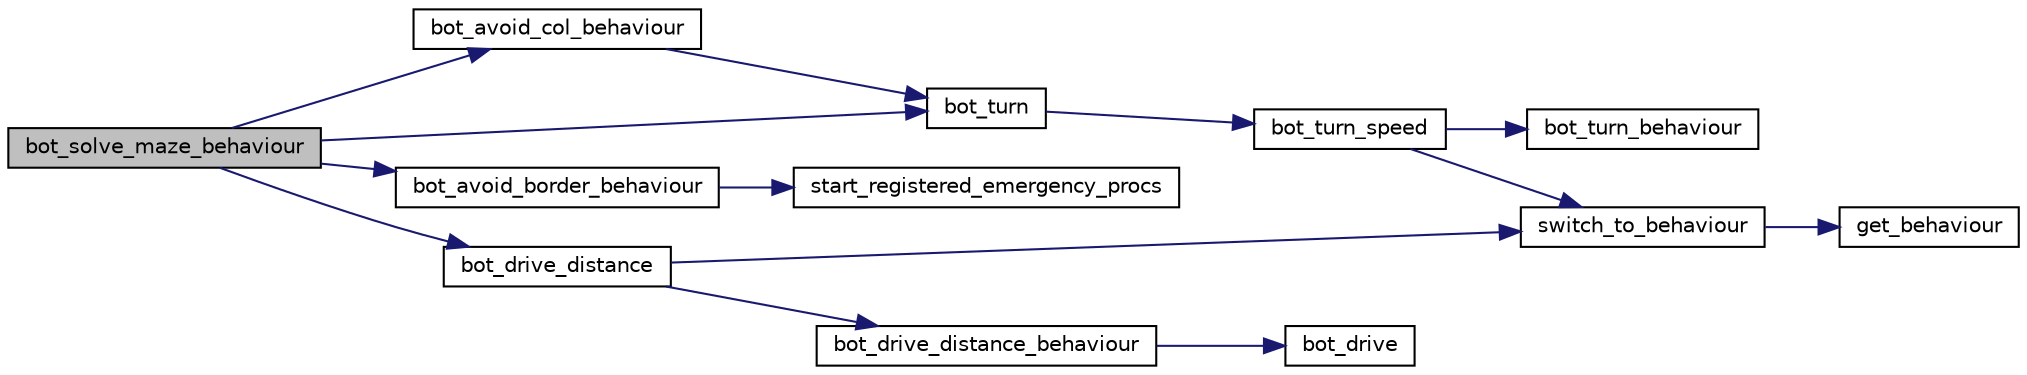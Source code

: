 digraph G
{
  edge [fontname="Helvetica",fontsize="10",labelfontname="Helvetica",labelfontsize="10"];
  node [fontname="Helvetica",fontsize="10",shape=record];
  rankdir="LR";
  Node1 [label="bot_solve_maze_behaviour",height=0.2,width=0.4,color="black", fillcolor="grey75", style="filled" fontcolor="black"];
  Node1 -> Node2 [color="midnightblue",fontsize="10",style="solid",fontname="Helvetica"];
  Node2 [label="bot_avoid_col_behaviour",height=0.2,width=0.4,color="black", fillcolor="white", style="filled",URL="$behaviour__avoid__col_8c.html#af537d5e45f3f8339619d9dccf7d86e5d"];
  Node2 -> Node3 [color="midnightblue",fontsize="10",style="solid",fontname="Helvetica"];
  Node3 [label="bot_turn",height=0.2,width=0.4,color="black", fillcolor="white", style="filled",URL="$behaviour__turn_8c.html#af8e1b5de92fa7f8f465615dff50b81fb",tooltip="Dreht den Bot im mathematischen Drehsinn."];
  Node3 -> Node4 [color="midnightblue",fontsize="10",style="solid",fontname="Helvetica"];
  Node4 [label="bot_turn_speed",height=0.2,width=0.4,color="black", fillcolor="white", style="filled",URL="$behaviour__turn_8c.html#a7b75d957ab1dbf1a79d5403011a0b952",tooltip="Dreht den Bot im mathematischen Drehsinn im Rahmen der angegebenen Geschwindigkeiten."];
  Node4 -> Node5 [color="midnightblue",fontsize="10",style="solid",fontname="Helvetica"];
  Node5 [label="switch_to_behaviour",height=0.2,width=0.4,color="black", fillcolor="white", style="filled",URL="$bot-logic_8c.html#a123152ecfcd89545c2603cb3f2e873c9",tooltip="Ruft ein anderes Verhalten auf und merkt sich den Ruecksprung return_from_behaviour() kehrt dann spae..."];
  Node5 -> Node6 [color="midnightblue",fontsize="10",style="solid",fontname="Helvetica"];
  Node6 [label="get_behaviour",height=0.2,width=0.4,color="black", fillcolor="white", style="filled",URL="$bot-logic_8c.html#a11e7a95fd56f9703bd2bd9c61300df6c",tooltip="Liefert das Verhalten zurueck, welches durch function implementiert ist."];
  Node4 -> Node7 [color="midnightblue",fontsize="10",style="solid",fontname="Helvetica"];
  Node7 [label="bot_turn_behaviour",height=0.2,width=0.4,color="black", fillcolor="white", style="filled",URL="$behaviour__turn_8c.html#aa49007295687228b4083f8f84208def4",tooltip="Das Verhalten laesst den Bot eine Punktdrehung durchfuehren."];
  Node1 -> Node8 [color="midnightblue",fontsize="10",style="solid",fontname="Helvetica"];
  Node8 [label="bot_avoid_border_behaviour",height=0.2,width=0.4,color="black", fillcolor="white", style="filled",URL="$behaviour__avoid__border_8c.html#a2941d3177f415a75eee81902f17b4357"];
  Node8 -> Node9 [color="midnightblue",fontsize="10",style="solid",fontname="Helvetica"];
  Node9 [label="start_registered_emergency_procs",height=0.2,width=0.4,color="black", fillcolor="white", style="filled",URL="$bot-logic_8c.html#a7a99d860f2e55d72ad544e4d6331760e",tooltip="Beim Ausloesen eines Notfalls wird diese Routine angesprungen und ruft alle registrierten Prozeduren ..."];
  Node1 -> Node10 [color="midnightblue",fontsize="10",style="solid",fontname="Helvetica"];
  Node10 [label="bot_drive_distance",height=0.2,width=0.4,color="black", fillcolor="white", style="filled",URL="$behaviour__drive__distance_8c.html#ae7b188b6785c5e337c51509282ca790e"];
  Node10 -> Node5 [color="midnightblue",fontsize="10",style="solid",fontname="Helvetica"];
  Node10 -> Node11 [color="midnightblue",fontsize="10",style="solid",fontname="Helvetica"];
  Node11 [label="bot_drive_distance_behaviour",height=0.2,width=0.4,color="black", fillcolor="white", style="filled",URL="$behaviour__drive__distance_8c.html#ae8ac26948cf65b72d78549e85390d861"];
  Node11 -> Node12 [color="midnightblue",fontsize="10",style="solid",fontname="Helvetica"];
  Node12 [label="bot_drive",height=0.2,width=0.4,color="black", fillcolor="white", style="filled",URL="$behaviour__drive__distance_8c.html#a3326d2bd0b9ba5fe13e7a0fae98a1c8b"];
  Node1 -> Node3 [color="midnightblue",fontsize="10",style="solid",fontname="Helvetica"];
}
